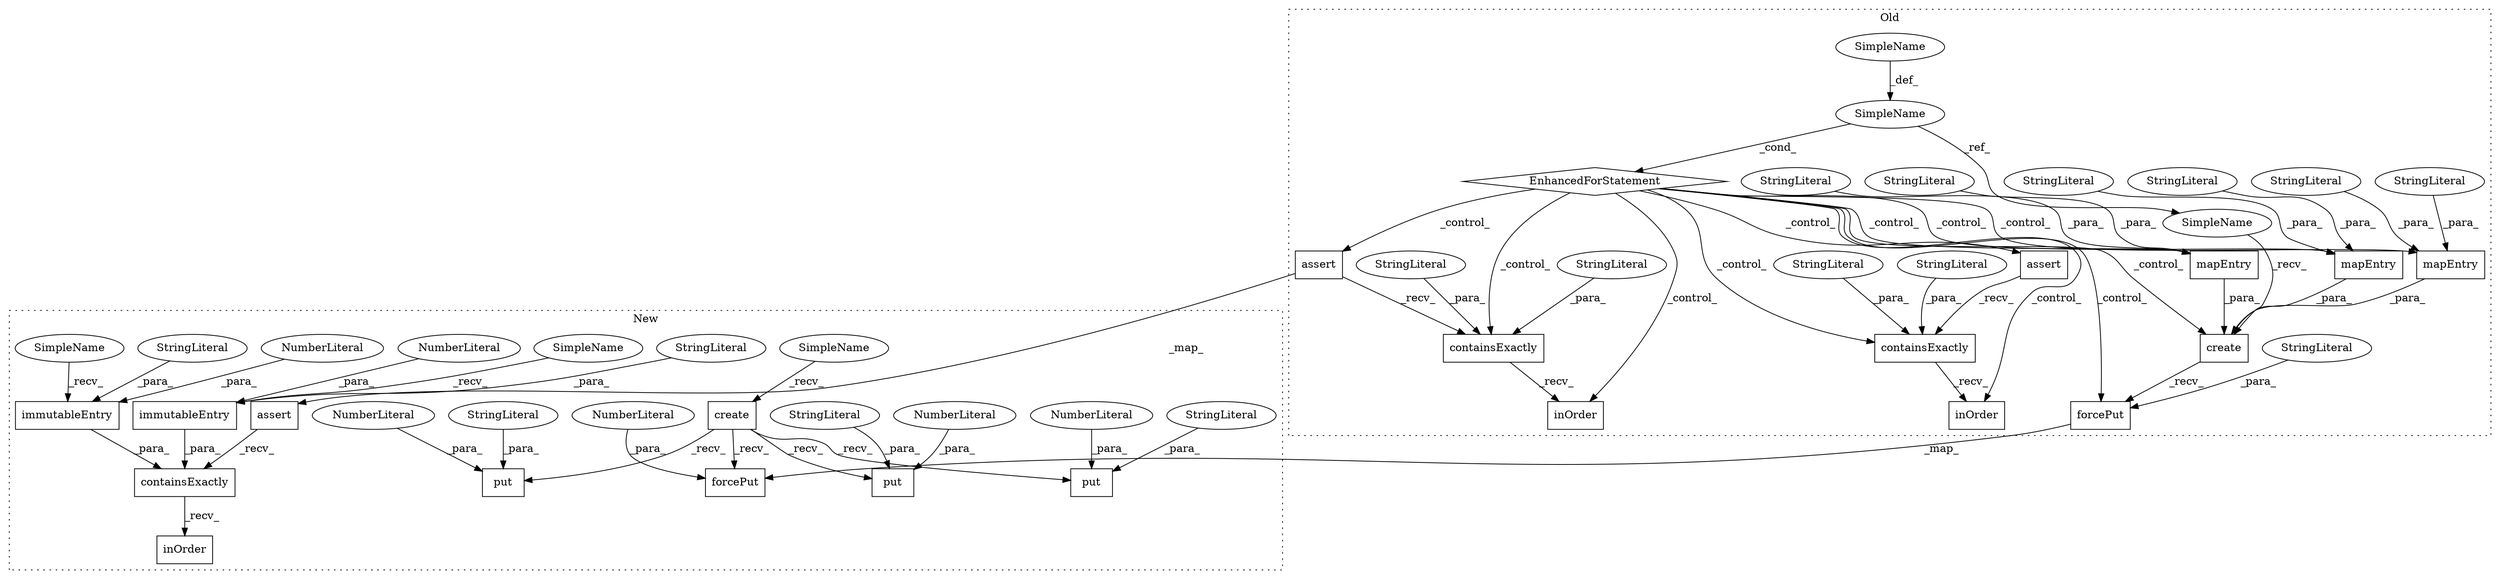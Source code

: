 digraph G {
subgraph cluster0 {
1 [label="forcePut" a="32" s="7876,7896" l="9,1" shape="box"];
3 [label="create" a="32" s="7791,7863" l="7,1" shape="box"];
15 [label="EnhancedForStatement" a="70" s="7671,7733" l="5,2" shape="diamond"];
16 [label="SimpleName" a="42" s="7711" l="9" shape="ellipse"];
17 [label="containsExactly" a="32" s="7921,7960" l="16,1" shape="box"];
18 [label="assert" a="32" s="7905,7919" l="11,1" shape="box"];
19 [label="inOrder" a="32" s="7962" l="9" shape="box"];
20 [label="mapEntry" a="32" s="7820,7839" l="9,1" shape="box"];
21 [label="StringLiteral" a="45" s="7957" l="3" shape="ellipse"];
22 [label="StringLiteral" a="45" s="7829" l="5" shape="ellipse"];
23 [label="StringLiteral" a="45" s="7937" l="5" shape="ellipse"];
24 [label="mapEntry" a="32" s="7798,7817" l="9,1" shape="box"];
25 [label="StringLiteral" a="45" s="7893" l="3" shape="ellipse"];
26 [label="StringLiteral" a="45" s="7814" l="3" shape="ellipse"];
27 [label="mapEntry" a="32" s="7842,7862" l="9,1" shape="box"];
28 [label="StringLiteral" a="45" s="7851" l="6" shape="ellipse"];
29 [label="StringLiteral" a="45" s="7807" l="5" shape="ellipse"];
30 [label="StringLiteral" a="45" s="7859" l="3" shape="ellipse"];
31 [label="StringLiteral" a="45" s="7836" l="3" shape="ellipse"];
32 [label="containsExactly" a="32" s="8005,8044" l="16,1" shape="box"];
33 [label="inOrder" a="32" s="8046" l="9" shape="box"];
34 [label="StringLiteral" a="45" s="8033" l="3" shape="ellipse"];
35 [label="StringLiteral" a="45" s="8026" l="5" shape="ellipse"];
36 [label="assert" a="32" s="7979,8003" l="11,1" shape="box"];
47 [label="SimpleName" a="42" s="7781" l="9" shape="ellipse"];
48 [label="SimpleName" a="42" s="7723" l="10" shape="ellipse"];
label = "Old";
style="dotted";
}
subgraph cluster1 {
2 [label="forcePut" a="32" s="6222,6240" l="9,1" shape="box"];
4 [label="create" a="32" s="6133" l="8" shape="box"];
5 [label="put" a="32" s="6197,6210" l="4,1" shape="box"];
6 [label="NumberLiteral" a="34" s="6209" l="1" shape="ellipse"];
7 [label="StringLiteral" a="45" s="6201" l="6" shape="ellipse"];
8 [label="put" a="32" s="6151,6163" l="4,1" shape="box"];
9 [label="NumberLiteral" a="34" s="6162" l="1" shape="ellipse"];
10 [label="StringLiteral" a="45" s="6155" l="5" shape="ellipse"];
11 [label="put" a="32" s="6174,6186" l="4,1" shape="box"];
12 [label="NumberLiteral" a="34" s="6185" l="1" shape="ellipse"];
13 [label="StringLiteral" a="45" s="6178" l="5" shape="ellipse"];
14 [label="NumberLiteral" a="34" s="6239" l="1" shape="ellipse"];
37 [label="assert" a="32" s="6247,6272" l="11,1" shape="box"];
38 [label="containsExactly" a="32" s="6283,6360" l="16,1" shape="box"];
39 [label="inOrder" a="32" s="6371" l="9" shape="box"];
40 [label="immutableEntry" a="32" s="6335,6359" l="15,1" shape="box"];
41 [label="NumberLiteral" a="34" s="6358" l="1" shape="ellipse"];
42 [label="immutableEntry" a="32" s="6304,6327" l="15,1" shape="box"];
43 [label="NumberLiteral" a="34" s="6326" l="1" shape="ellipse"];
44 [label="StringLiteral" a="45" s="6319" l="5" shape="ellipse"];
45 [label="StringLiteral" a="45" s="6350" l="6" shape="ellipse"];
46 [label="SimpleName" a="42" s="6123" l="9" shape="ellipse"];
49 [label="SimpleName" a="42" s="6299" l="4" shape="ellipse"];
50 [label="SimpleName" a="42" s="6330" l="4" shape="ellipse"];
label = "New";
style="dotted";
}
1 -> 2 [label="_map_"];
3 -> 1 [label="_recv_"];
4 -> 2 [label="_recv_"];
4 -> 8 [label="_recv_"];
4 -> 11 [label="_recv_"];
4 -> 5 [label="_recv_"];
6 -> 5 [label="_para_"];
7 -> 5 [label="_para_"];
9 -> 8 [label="_para_"];
10 -> 8 [label="_para_"];
12 -> 11 [label="_para_"];
13 -> 11 [label="_para_"];
14 -> 2 [label="_para_"];
15 -> 24 [label="_control_"];
15 -> 32 [label="_control_"];
15 -> 17 [label="_control_"];
15 -> 1 [label="_control_"];
15 -> 3 [label="_control_"];
15 -> 19 [label="_control_"];
15 -> 27 [label="_control_"];
15 -> 36 [label="_control_"];
15 -> 33 [label="_control_"];
15 -> 20 [label="_control_"];
15 -> 18 [label="_control_"];
16 -> 47 [label="_ref_"];
16 -> 15 [label="_cond_"];
17 -> 19 [label="_recv_"];
18 -> 17 [label="_recv_"];
20 -> 3 [label="_para_"];
21 -> 17 [label="_para_"];
22 -> 20 [label="_para_"];
23 -> 17 [label="_para_"];
24 -> 3 [label="_para_"];
25 -> 1 [label="_para_"];
26 -> 24 [label="_para_"];
27 -> 3 [label="_para_"];
28 -> 27 [label="_para_"];
29 -> 24 [label="_para_"];
30 -> 27 [label="_para_"];
31 -> 20 [label="_para_"];
32 -> 33 [label="_recv_"];
34 -> 32 [label="_para_"];
35 -> 32 [label="_para_"];
36 -> 32 [label="_recv_"];
36 -> 37 [label="_map_"];
37 -> 38 [label="_recv_"];
38 -> 39 [label="_recv_"];
40 -> 38 [label="_para_"];
41 -> 40 [label="_para_"];
42 -> 38 [label="_para_"];
43 -> 42 [label="_para_"];
44 -> 42 [label="_para_"];
45 -> 40 [label="_para_"];
46 -> 4 [label="_recv_"];
47 -> 3 [label="_recv_"];
48 -> 16 [label="_def_"];
49 -> 42 [label="_recv_"];
50 -> 40 [label="_recv_"];
}